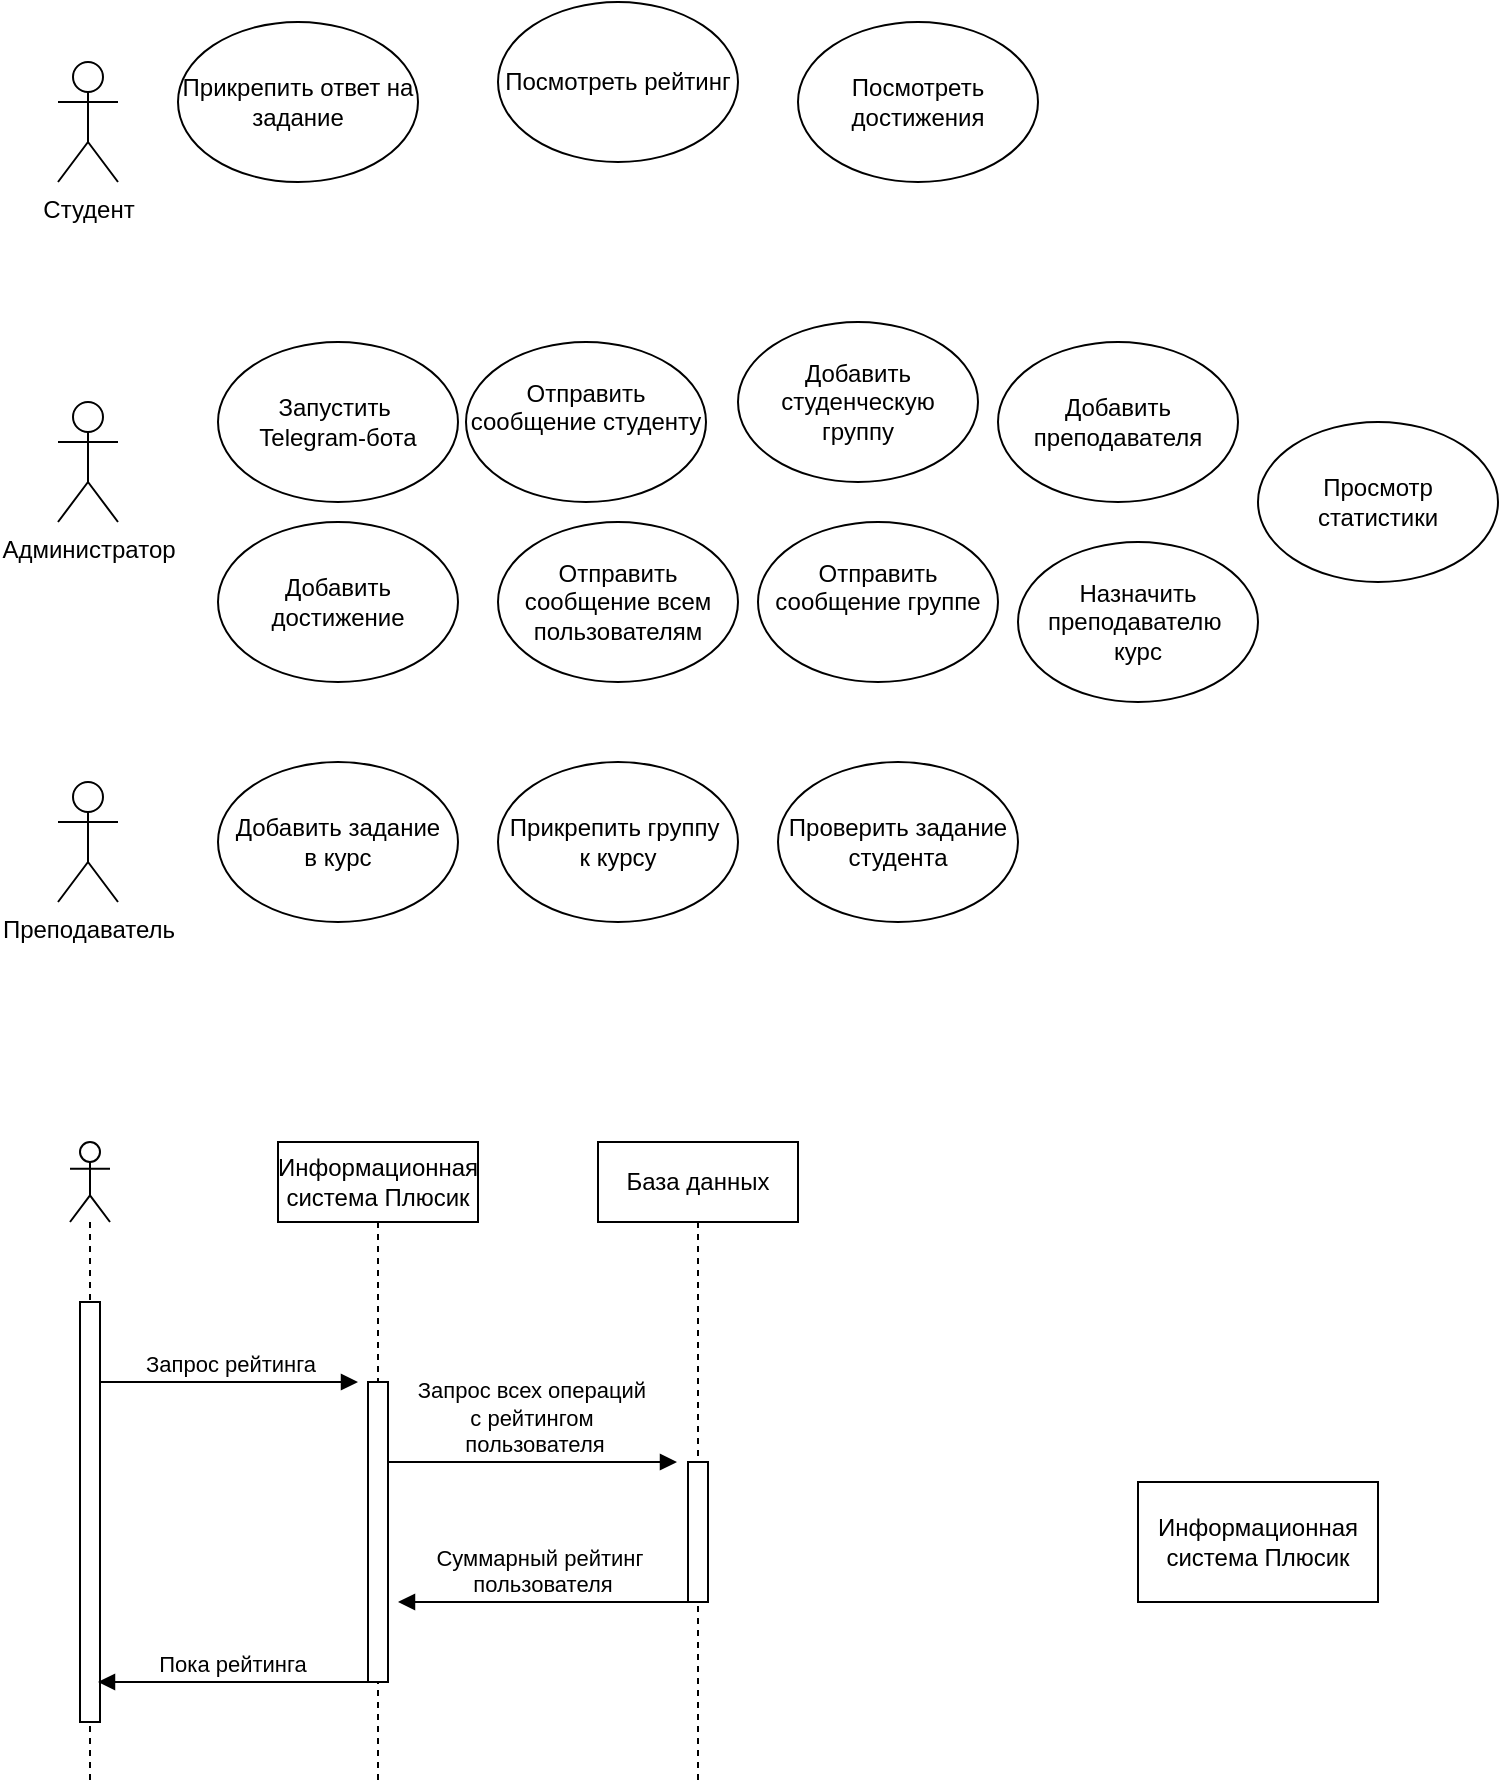 <mxfile version="26.2.14">
  <diagram name="Страница — 1" id="MAS4Y0FhvfalkSF1C_iI">
    <mxGraphModel dx="947" dy="514" grid="1" gridSize="10" guides="1" tooltips="1" connect="1" arrows="1" fold="1" page="1" pageScale="1" pageWidth="827" pageHeight="1169" math="0" shadow="0">
      <root>
        <mxCell id="0" />
        <mxCell id="1" parent="0" />
        <mxCell id="o5p9VTgXOCJwf_QIXuKT-37" value="" style="shape=umlLifeline;perimeter=lifelinePerimeter;whiteSpace=wrap;html=1;container=1;dropTarget=0;collapsible=0;recursiveResize=0;outlineConnect=0;portConstraint=eastwest;newEdgeStyle={&quot;curved&quot;:0,&quot;rounded&quot;:0};participant=umlActor;" vertex="1" parent="1">
          <mxGeometry x="66" y="600" width="20" height="320" as="geometry" />
        </mxCell>
        <mxCell id="o5p9VTgXOCJwf_QIXuKT-1" value="Студент&lt;div&gt;&lt;br&gt;&lt;/div&gt;" style="shape=umlActor;verticalLabelPosition=bottom;verticalAlign=top;html=1;outlineConnect=0;" vertex="1" parent="1">
          <mxGeometry x="60" y="60" width="30" height="60" as="geometry" />
        </mxCell>
        <mxCell id="o5p9VTgXOCJwf_QIXuKT-2" value="Прикрепить ответ на задание" style="ellipse;whiteSpace=wrap;html=1;" vertex="1" parent="1">
          <mxGeometry x="120" y="40" width="120" height="80" as="geometry" />
        </mxCell>
        <mxCell id="o5p9VTgXOCJwf_QIXuKT-3" value="Администратор" style="shape=umlActor;verticalLabelPosition=bottom;verticalAlign=top;html=1;outlineConnect=0;" vertex="1" parent="1">
          <mxGeometry x="60" y="230" width="30" height="60" as="geometry" />
        </mxCell>
        <mxCell id="o5p9VTgXOCJwf_QIXuKT-4" value="Запустить&amp;nbsp;&lt;div&gt;Telegram-бота&lt;/div&gt;" style="ellipse;whiteSpace=wrap;html=1;" vertex="1" parent="1">
          <mxGeometry x="140" y="200" width="120" height="80" as="geometry" />
        </mxCell>
        <mxCell id="o5p9VTgXOCJwf_QIXuKT-5" value="Отправить сообщение студенту&lt;div&gt;&lt;br&gt;&lt;/div&gt;" style="ellipse;whiteSpace=wrap;html=1;" vertex="1" parent="1">
          <mxGeometry x="264" y="200" width="120" height="80" as="geometry" />
        </mxCell>
        <mxCell id="o5p9VTgXOCJwf_QIXuKT-6" value="Отправить сообщение всем пользователям" style="ellipse;whiteSpace=wrap;html=1;" vertex="1" parent="1">
          <mxGeometry x="280" y="290" width="120" height="80" as="geometry" />
        </mxCell>
        <mxCell id="o5p9VTgXOCJwf_QIXuKT-7" value="Отправить сообщение группе&lt;div&gt;&lt;br&gt;&lt;/div&gt;" style="ellipse;whiteSpace=wrap;html=1;" vertex="1" parent="1">
          <mxGeometry x="410" y="290" width="120" height="80" as="geometry" />
        </mxCell>
        <mxCell id="o5p9VTgXOCJwf_QIXuKT-8" value="Добавить студенческую&lt;div&gt;группу&lt;/div&gt;" style="ellipse;whiteSpace=wrap;html=1;" vertex="1" parent="1">
          <mxGeometry x="400" y="190" width="120" height="80" as="geometry" />
        </mxCell>
        <mxCell id="o5p9VTgXOCJwf_QIXuKT-9" value="Добавить преподавателя" style="ellipse;whiteSpace=wrap;html=1;" vertex="1" parent="1">
          <mxGeometry x="530" y="200" width="120" height="80" as="geometry" />
        </mxCell>
        <mxCell id="o5p9VTgXOCJwf_QIXuKT-10" value="Назначить преподавателю&amp;nbsp;&lt;div&gt;курс&lt;/div&gt;" style="ellipse;whiteSpace=wrap;html=1;" vertex="1" parent="1">
          <mxGeometry x="540" y="300" width="120" height="80" as="geometry" />
        </mxCell>
        <mxCell id="o5p9VTgXOCJwf_QIXuKT-11" value="Добавить достижение" style="ellipse;whiteSpace=wrap;html=1;" vertex="1" parent="1">
          <mxGeometry x="140" y="290" width="120" height="80" as="geometry" />
        </mxCell>
        <mxCell id="o5p9VTgXOCJwf_QIXuKT-13" value="Преподаватель&lt;div&gt;&lt;br&gt;&lt;/div&gt;" style="shape=umlActor;verticalLabelPosition=bottom;verticalAlign=top;html=1;outlineConnect=0;" vertex="1" parent="1">
          <mxGeometry x="60" y="420" width="30" height="60" as="geometry" />
        </mxCell>
        <mxCell id="o5p9VTgXOCJwf_QIXuKT-15" value="Добавить задание&lt;div&gt;в курс&lt;/div&gt;" style="ellipse;whiteSpace=wrap;html=1;" vertex="1" parent="1">
          <mxGeometry x="140" y="410" width="120" height="80" as="geometry" />
        </mxCell>
        <mxCell id="o5p9VTgXOCJwf_QIXuKT-16" value="Прикрепить группу&amp;nbsp;&lt;div&gt;к курсу&lt;/div&gt;" style="ellipse;whiteSpace=wrap;html=1;" vertex="1" parent="1">
          <mxGeometry x="280" y="410" width="120" height="80" as="geometry" />
        </mxCell>
        <mxCell id="o5p9VTgXOCJwf_QIXuKT-17" value="Проверить задание студента" style="ellipse;whiteSpace=wrap;html=1;" vertex="1" parent="1">
          <mxGeometry x="420" y="410" width="120" height="80" as="geometry" />
        </mxCell>
        <mxCell id="o5p9VTgXOCJwf_QIXuKT-18" value="Просмотр статистики" style="ellipse;whiteSpace=wrap;html=1;" vertex="1" parent="1">
          <mxGeometry x="660" y="240" width="120" height="80" as="geometry" />
        </mxCell>
        <mxCell id="o5p9VTgXOCJwf_QIXuKT-19" value="Посмотреть рейтинг" style="ellipse;whiteSpace=wrap;html=1;" vertex="1" parent="1">
          <mxGeometry x="280" y="30" width="120" height="80" as="geometry" />
        </mxCell>
        <mxCell id="o5p9VTgXOCJwf_QIXuKT-20" value="Посмотреть достижения" style="ellipse;whiteSpace=wrap;html=1;" vertex="1" parent="1">
          <mxGeometry x="430" y="40" width="120" height="80" as="geometry" />
        </mxCell>
        <mxCell id="o5p9VTgXOCJwf_QIXuKT-22" value="Информационная система Плюсик" style="rounded=0;whiteSpace=wrap;html=1;" vertex="1" parent="1">
          <mxGeometry x="600" y="770" width="120" height="60" as="geometry" />
        </mxCell>
        <mxCell id="o5p9VTgXOCJwf_QIXuKT-25" value="" style="html=1;points=[[0,0,0,0,5],[0,1,0,0,-5],[1,0,0,0,5],[1,1,0,0,-5]];perimeter=orthogonalPerimeter;outlineConnect=0;targetShapes=umlLifeline;portConstraint=eastwest;newEdgeStyle={&quot;curved&quot;:0,&quot;rounded&quot;:0};" vertex="1" parent="1">
          <mxGeometry x="71" y="680" width="10" height="210" as="geometry" />
        </mxCell>
        <mxCell id="o5p9VTgXOCJwf_QIXuKT-27" value="Запрос рейтинга" style="html=1;verticalAlign=bottom;endArrow=block;curved=0;rounded=0;" edge="1" parent="1">
          <mxGeometry width="80" relative="1" as="geometry">
            <mxPoint x="81" y="720" as="sourcePoint" />
            <mxPoint x="210" y="720" as="targetPoint" />
          </mxGeometry>
        </mxCell>
        <mxCell id="o5p9VTgXOCJwf_QIXuKT-31" value="Информационная система Плюсик" style="shape=umlLifeline;perimeter=lifelinePerimeter;whiteSpace=wrap;html=1;container=1;dropTarget=0;collapsible=0;recursiveResize=0;outlineConnect=0;portConstraint=eastwest;newEdgeStyle={&quot;curved&quot;:0,&quot;rounded&quot;:0};" vertex="1" parent="1">
          <mxGeometry x="170" y="600" width="100" height="320" as="geometry" />
        </mxCell>
        <mxCell id="o5p9VTgXOCJwf_QIXuKT-26" value="" style="html=1;points=[[0,0,0,0,5],[0,1,0,0,-5],[1,0,0,0,5],[1,1,0,0,-5]];perimeter=orthogonalPerimeter;outlineConnect=0;targetShapes=umlLifeline;portConstraint=eastwest;newEdgeStyle={&quot;curved&quot;:0,&quot;rounded&quot;:0};" vertex="1" parent="1">
          <mxGeometry x="215" y="720" width="10" height="150" as="geometry" />
        </mxCell>
        <mxCell id="o5p9VTgXOCJwf_QIXuKT-32" value="База данных" style="shape=umlLifeline;perimeter=lifelinePerimeter;whiteSpace=wrap;html=1;container=1;dropTarget=0;collapsible=0;recursiveResize=0;outlineConnect=0;portConstraint=eastwest;newEdgeStyle={&quot;curved&quot;:0,&quot;rounded&quot;:0};" vertex="1" parent="1">
          <mxGeometry x="330" y="600" width="100" height="320" as="geometry" />
        </mxCell>
        <mxCell id="o5p9VTgXOCJwf_QIXuKT-33" value="" style="html=1;points=[[0,0,0,0,5],[0,1,0,0,-5],[1,0,0,0,5],[1,1,0,0,-5]];perimeter=orthogonalPerimeter;outlineConnect=0;targetShapes=umlLifeline;portConstraint=eastwest;newEdgeStyle={&quot;curved&quot;:0,&quot;rounded&quot;:0};" vertex="1" parent="o5p9VTgXOCJwf_QIXuKT-32">
          <mxGeometry x="45" y="160" width="10" height="70" as="geometry" />
        </mxCell>
        <mxCell id="o5p9VTgXOCJwf_QIXuKT-34" value="&lt;span&gt;Запрос всех операций&amp;nbsp;&lt;/span&gt;&lt;div&gt;&lt;span&gt;с рейтингом&amp;nbsp;&lt;/span&gt;&lt;/div&gt;&lt;div&gt;&lt;span&gt;пользователя&lt;/span&gt;&lt;/div&gt;" style="html=1;verticalAlign=bottom;endArrow=block;curved=0;rounded=0;" edge="1" parent="1" source="o5p9VTgXOCJwf_QIXuKT-26">
          <mxGeometry x="0.004" width="80" relative="1" as="geometry">
            <mxPoint x="230" y="760" as="sourcePoint" />
            <mxPoint x="369.5" y="760" as="targetPoint" />
            <mxPoint as="offset" />
          </mxGeometry>
        </mxCell>
        <mxCell id="o5p9VTgXOCJwf_QIXuKT-35" value="Суммарный рейтинг&amp;nbsp;&lt;div&gt;пользователя&lt;/div&gt;" style="html=1;verticalAlign=bottom;endArrow=block;curved=0;rounded=0;" edge="1" parent="1" source="o5p9VTgXOCJwf_QIXuKT-33">
          <mxGeometry x="0.004" width="80" relative="1" as="geometry">
            <mxPoint x="370" y="830" as="sourcePoint" />
            <mxPoint x="230" y="830" as="targetPoint" />
            <mxPoint as="offset" />
          </mxGeometry>
        </mxCell>
        <mxCell id="o5p9VTgXOCJwf_QIXuKT-36" value="Пока рейтинга" style="html=1;verticalAlign=bottom;endArrow=block;curved=0;rounded=0;" edge="1" parent="1" source="o5p9VTgXOCJwf_QIXuKT-26">
          <mxGeometry x="0.004" width="80" relative="1" as="geometry">
            <mxPoint x="210" y="870" as="sourcePoint" />
            <mxPoint x="80" y="870" as="targetPoint" />
            <mxPoint as="offset" />
          </mxGeometry>
        </mxCell>
      </root>
    </mxGraphModel>
  </diagram>
</mxfile>
